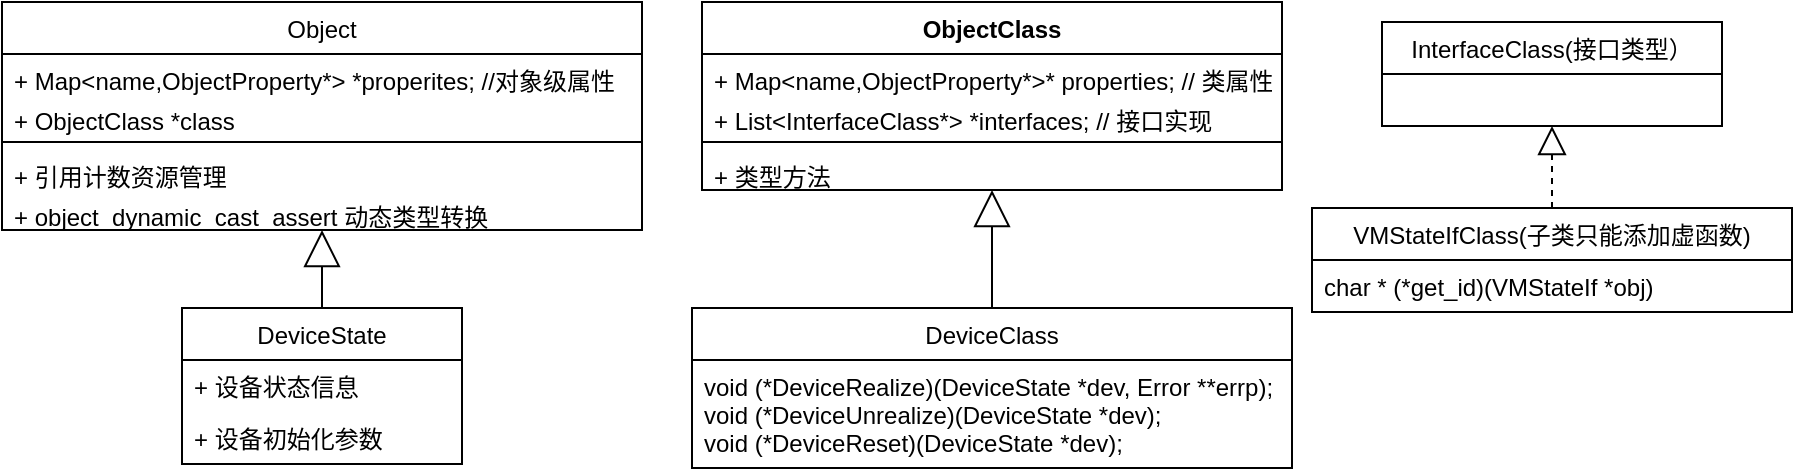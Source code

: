 <mxfile version="16.6.1" type="github">
  <diagram id="s7khT9hOSnQoJCwWfRDU" name="Page-1">
    <mxGraphModel dx="1422" dy="849" grid="1" gridSize="10" guides="1" tooltips="1" connect="1" arrows="1" fold="1" page="1" pageScale="1" pageWidth="827" pageHeight="1169" math="0" shadow="0">
      <root>
        <mxCell id="0" />
        <mxCell id="1" parent="0" />
        <mxCell id="QnAGGfaAY6AX2OodTETw-1" value="Object" style="swimlane;fontStyle=0;childLayout=stackLayout;horizontal=1;startSize=26;fillColor=none;horizontalStack=0;resizeParent=1;resizeParentMax=0;resizeLast=0;collapsible=1;marginBottom=0;" vertex="1" parent="1">
          <mxGeometry x="40" y="320" width="320" height="114" as="geometry" />
        </mxCell>
        <mxCell id="QnAGGfaAY6AX2OodTETw-2" value="+ Map&lt;name,ObjectProperty*&gt; *properites; //对象级属性" style="text;strokeColor=none;fillColor=none;align=left;verticalAlign=top;spacingLeft=4;spacingRight=4;overflow=hidden;rotatable=0;points=[[0,0.5],[1,0.5]];portConstraint=eastwest;" vertex="1" parent="QnAGGfaAY6AX2OodTETw-1">
          <mxGeometry y="26" width="320" height="20" as="geometry" />
        </mxCell>
        <mxCell id="QnAGGfaAY6AX2OodTETw-31" value="+ ObjectClass *class" style="text;strokeColor=none;fillColor=none;align=left;verticalAlign=top;spacingLeft=4;spacingRight=4;overflow=hidden;rotatable=0;points=[[0,0.5],[1,0.5]];portConstraint=eastwest;" vertex="1" parent="QnAGGfaAY6AX2OodTETw-1">
          <mxGeometry y="46" width="320" height="20" as="geometry" />
        </mxCell>
        <mxCell id="QnAGGfaAY6AX2OodTETw-9" value="" style="line;strokeWidth=1;fillColor=none;align=left;verticalAlign=middle;spacingTop=-1;spacingLeft=3;spacingRight=3;rotatable=0;labelPosition=right;points=[];portConstraint=eastwest;" vertex="1" parent="QnAGGfaAY6AX2OodTETw-1">
          <mxGeometry y="66" width="320" height="8" as="geometry" />
        </mxCell>
        <mxCell id="QnAGGfaAY6AX2OodTETw-3" value="+ 引用计数资源管理" style="text;strokeColor=none;fillColor=none;align=left;verticalAlign=top;spacingLeft=4;spacingRight=4;overflow=hidden;rotatable=0;points=[[0,0.5],[1,0.5]];portConstraint=eastwest;" vertex="1" parent="QnAGGfaAY6AX2OodTETw-1">
          <mxGeometry y="74" width="320" height="20" as="geometry" />
        </mxCell>
        <mxCell id="QnAGGfaAY6AX2OodTETw-10" value="+ object_dynamic_cast_assert 动态类型转换" style="text;strokeColor=none;fillColor=none;align=left;verticalAlign=top;spacingLeft=4;spacingRight=4;overflow=hidden;rotatable=0;points=[[0,0.5],[1,0.5]];portConstraint=eastwest;" vertex="1" parent="QnAGGfaAY6AX2OodTETw-1">
          <mxGeometry y="94" width="320" height="20" as="geometry" />
        </mxCell>
        <mxCell id="QnAGGfaAY6AX2OodTETw-5" value="ObjectClass" style="swimlane;fontStyle=1;align=center;verticalAlign=top;childLayout=stackLayout;horizontal=1;startSize=26;horizontalStack=0;resizeParent=1;resizeParentMax=0;resizeLast=0;collapsible=1;marginBottom=0;" vertex="1" parent="1">
          <mxGeometry x="390" y="320" width="290" height="94" as="geometry" />
        </mxCell>
        <mxCell id="QnAGGfaAY6AX2OodTETw-6" value="+ Map&lt;name,ObjectProperty*&gt;* properties; // 类属性" style="text;strokeColor=none;fillColor=none;align=left;verticalAlign=top;spacingLeft=4;spacingRight=4;overflow=hidden;rotatable=0;points=[[0,0.5],[1,0.5]];portConstraint=eastwest;" vertex="1" parent="QnAGGfaAY6AX2OodTETw-5">
          <mxGeometry y="26" width="290" height="20" as="geometry" />
        </mxCell>
        <mxCell id="QnAGGfaAY6AX2OodTETw-15" value="+ List&lt;InterfaceClass*&gt; *interfaces; // 接口实现" style="text;strokeColor=none;fillColor=none;align=left;verticalAlign=top;spacingLeft=4;spacingRight=4;overflow=hidden;rotatable=0;points=[[0,0.5],[1,0.5]];portConstraint=eastwest;" vertex="1" parent="QnAGGfaAY6AX2OodTETw-5">
          <mxGeometry y="46" width="290" height="20" as="geometry" />
        </mxCell>
        <mxCell id="QnAGGfaAY6AX2OodTETw-7" value="" style="line;strokeWidth=1;fillColor=none;align=left;verticalAlign=middle;spacingTop=-1;spacingLeft=3;spacingRight=3;rotatable=0;labelPosition=right;points=[];portConstraint=eastwest;" vertex="1" parent="QnAGGfaAY6AX2OodTETw-5">
          <mxGeometry y="66" width="290" height="8" as="geometry" />
        </mxCell>
        <mxCell id="QnAGGfaAY6AX2OodTETw-8" value="+ 类型方法" style="text;strokeColor=none;fillColor=none;align=left;verticalAlign=top;spacingLeft=4;spacingRight=4;overflow=hidden;rotatable=0;points=[[0,0.5],[1,0.5]];portConstraint=eastwest;" vertex="1" parent="QnAGGfaAY6AX2OodTETw-5">
          <mxGeometry y="74" width="290" height="20" as="geometry" />
        </mxCell>
        <mxCell id="QnAGGfaAY6AX2OodTETw-11" value="DeviceState" style="swimlane;fontStyle=0;childLayout=stackLayout;horizontal=1;startSize=26;fillColor=none;horizontalStack=0;resizeParent=1;resizeParentMax=0;resizeLast=0;collapsible=1;marginBottom=0;" vertex="1" parent="1">
          <mxGeometry x="130" y="473" width="140" height="78" as="geometry" />
        </mxCell>
        <mxCell id="QnAGGfaAY6AX2OodTETw-12" value="+ 设备状态信息" style="text;strokeColor=none;fillColor=none;align=left;verticalAlign=top;spacingLeft=4;spacingRight=4;overflow=hidden;rotatable=0;points=[[0,0.5],[1,0.5]];portConstraint=eastwest;" vertex="1" parent="QnAGGfaAY6AX2OodTETw-11">
          <mxGeometry y="26" width="140" height="26" as="geometry" />
        </mxCell>
        <mxCell id="QnAGGfaAY6AX2OodTETw-13" value="+ 设备初始化参数" style="text;strokeColor=none;fillColor=none;align=left;verticalAlign=top;spacingLeft=4;spacingRight=4;overflow=hidden;rotatable=0;points=[[0,0.5],[1,0.5]];portConstraint=eastwest;" vertex="1" parent="QnAGGfaAY6AX2OodTETw-11">
          <mxGeometry y="52" width="140" height="26" as="geometry" />
        </mxCell>
        <mxCell id="QnAGGfaAY6AX2OodTETw-16" value="InterfaceClass(接口类型）" style="swimlane;fontStyle=0;childLayout=stackLayout;horizontal=1;startSize=26;fillColor=none;horizontalStack=0;resizeParent=1;resizeParentMax=0;resizeLast=0;collapsible=1;marginBottom=0;" vertex="1" parent="1">
          <mxGeometry x="730" y="330" width="170" height="52" as="geometry" />
        </mxCell>
        <mxCell id="QnAGGfaAY6AX2OodTETw-21" value="VMStateIfClass(子类只能添加虚函数)" style="swimlane;fontStyle=0;childLayout=stackLayout;horizontal=1;startSize=26;fillColor=none;horizontalStack=0;resizeParent=1;resizeParentMax=0;resizeLast=0;collapsible=1;marginBottom=0;" vertex="1" parent="1">
          <mxGeometry x="695" y="423" width="240" height="52" as="geometry" />
        </mxCell>
        <mxCell id="QnAGGfaAY6AX2OodTETw-22" value="char * (*get_id)(VMStateIf *obj)" style="text;strokeColor=none;fillColor=none;align=left;verticalAlign=top;spacingLeft=4;spacingRight=4;overflow=hidden;rotatable=0;points=[[0,0.5],[1,0.5]];portConstraint=eastwest;" vertex="1" parent="QnAGGfaAY6AX2OodTETw-21">
          <mxGeometry y="26" width="240" height="26" as="geometry" />
        </mxCell>
        <mxCell id="QnAGGfaAY6AX2OodTETw-25" value="" style="endArrow=block;dashed=1;endFill=0;endSize=12;html=1;rounded=0;entryX=0.5;entryY=1;entryDx=0;entryDy=0;exitX=0.5;exitY=0;exitDx=0;exitDy=0;" edge="1" parent="1" source="QnAGGfaAY6AX2OodTETw-21" target="QnAGGfaAY6AX2OodTETw-16">
          <mxGeometry width="160" relative="1" as="geometry">
            <mxPoint x="630" y="570" as="sourcePoint" />
            <mxPoint x="790" y="570" as="targetPoint" />
          </mxGeometry>
        </mxCell>
        <mxCell id="QnAGGfaAY6AX2OodTETw-26" value="DeviceClass" style="swimlane;fontStyle=0;childLayout=stackLayout;horizontal=1;startSize=26;fillColor=none;horizontalStack=0;resizeParent=1;resizeParentMax=0;resizeLast=0;collapsible=1;marginBottom=0;" vertex="1" parent="1">
          <mxGeometry x="385" y="473" width="300" height="80" as="geometry" />
        </mxCell>
        <mxCell id="QnAGGfaAY6AX2OodTETw-27" value="void (*DeviceRealize)(DeviceState *dev, Error **errp);&#xa;void (*DeviceUnrealize)(DeviceState *dev);&#xa;void (*DeviceReset)(DeviceState *dev);" style="text;strokeColor=none;fillColor=none;align=left;verticalAlign=top;spacingLeft=4;spacingRight=4;overflow=hidden;rotatable=0;points=[[0,0.5],[1,0.5]];portConstraint=eastwest;" vertex="1" parent="QnAGGfaAY6AX2OodTETw-26">
          <mxGeometry y="26" width="300" height="54" as="geometry" />
        </mxCell>
        <mxCell id="QnAGGfaAY6AX2OodTETw-29" value="" style="endArrow=block;endSize=16;endFill=0;html=1;rounded=0;exitX=0.5;exitY=0;exitDx=0;exitDy=0;" edge="1" parent="1" source="QnAGGfaAY6AX2OodTETw-26" target="QnAGGfaAY6AX2OodTETw-8">
          <mxGeometry width="160" relative="1" as="geometry">
            <mxPoint x="570" y="570" as="sourcePoint" />
            <mxPoint x="730" y="570" as="targetPoint" />
          </mxGeometry>
        </mxCell>
        <mxCell id="QnAGGfaAY6AX2OodTETw-30" value="" style="endArrow=block;endSize=16;endFill=0;html=1;rounded=0;exitX=0.5;exitY=0;exitDx=0;exitDy=0;" edge="1" parent="1" source="QnAGGfaAY6AX2OodTETw-11" target="QnAGGfaAY6AX2OodTETw-10">
          <mxGeometry width="160" relative="1" as="geometry">
            <mxPoint x="510" y="485" as="sourcePoint" />
            <mxPoint x="540.07" y="424" as="targetPoint" />
          </mxGeometry>
        </mxCell>
      </root>
    </mxGraphModel>
  </diagram>
</mxfile>

